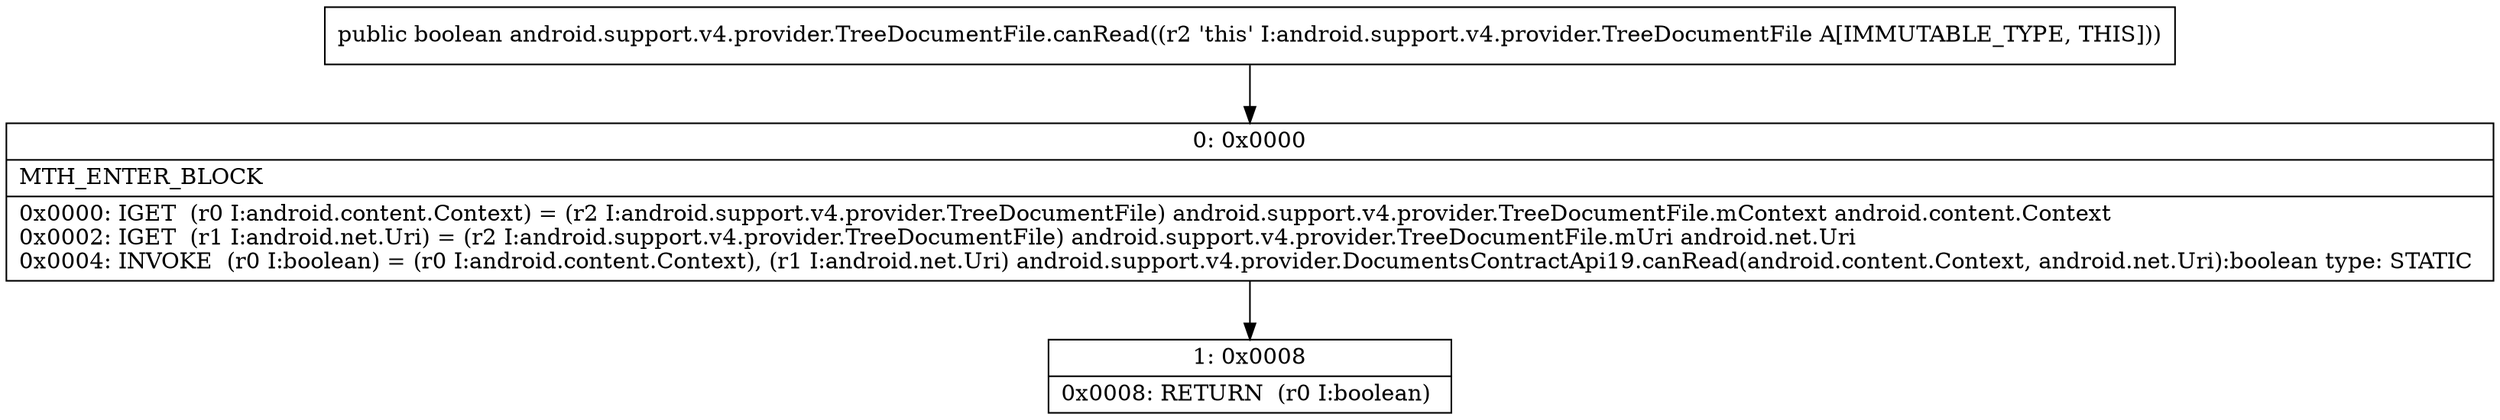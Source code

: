 digraph "CFG forandroid.support.v4.provider.TreeDocumentFile.canRead()Z" {
Node_0 [shape=record,label="{0\:\ 0x0000|MTH_ENTER_BLOCK\l|0x0000: IGET  (r0 I:android.content.Context) = (r2 I:android.support.v4.provider.TreeDocumentFile) android.support.v4.provider.TreeDocumentFile.mContext android.content.Context \l0x0002: IGET  (r1 I:android.net.Uri) = (r2 I:android.support.v4.provider.TreeDocumentFile) android.support.v4.provider.TreeDocumentFile.mUri android.net.Uri \l0x0004: INVOKE  (r0 I:boolean) = (r0 I:android.content.Context), (r1 I:android.net.Uri) android.support.v4.provider.DocumentsContractApi19.canRead(android.content.Context, android.net.Uri):boolean type: STATIC \l}"];
Node_1 [shape=record,label="{1\:\ 0x0008|0x0008: RETURN  (r0 I:boolean) \l}"];
MethodNode[shape=record,label="{public boolean android.support.v4.provider.TreeDocumentFile.canRead((r2 'this' I:android.support.v4.provider.TreeDocumentFile A[IMMUTABLE_TYPE, THIS])) }"];
MethodNode -> Node_0;
Node_0 -> Node_1;
}

